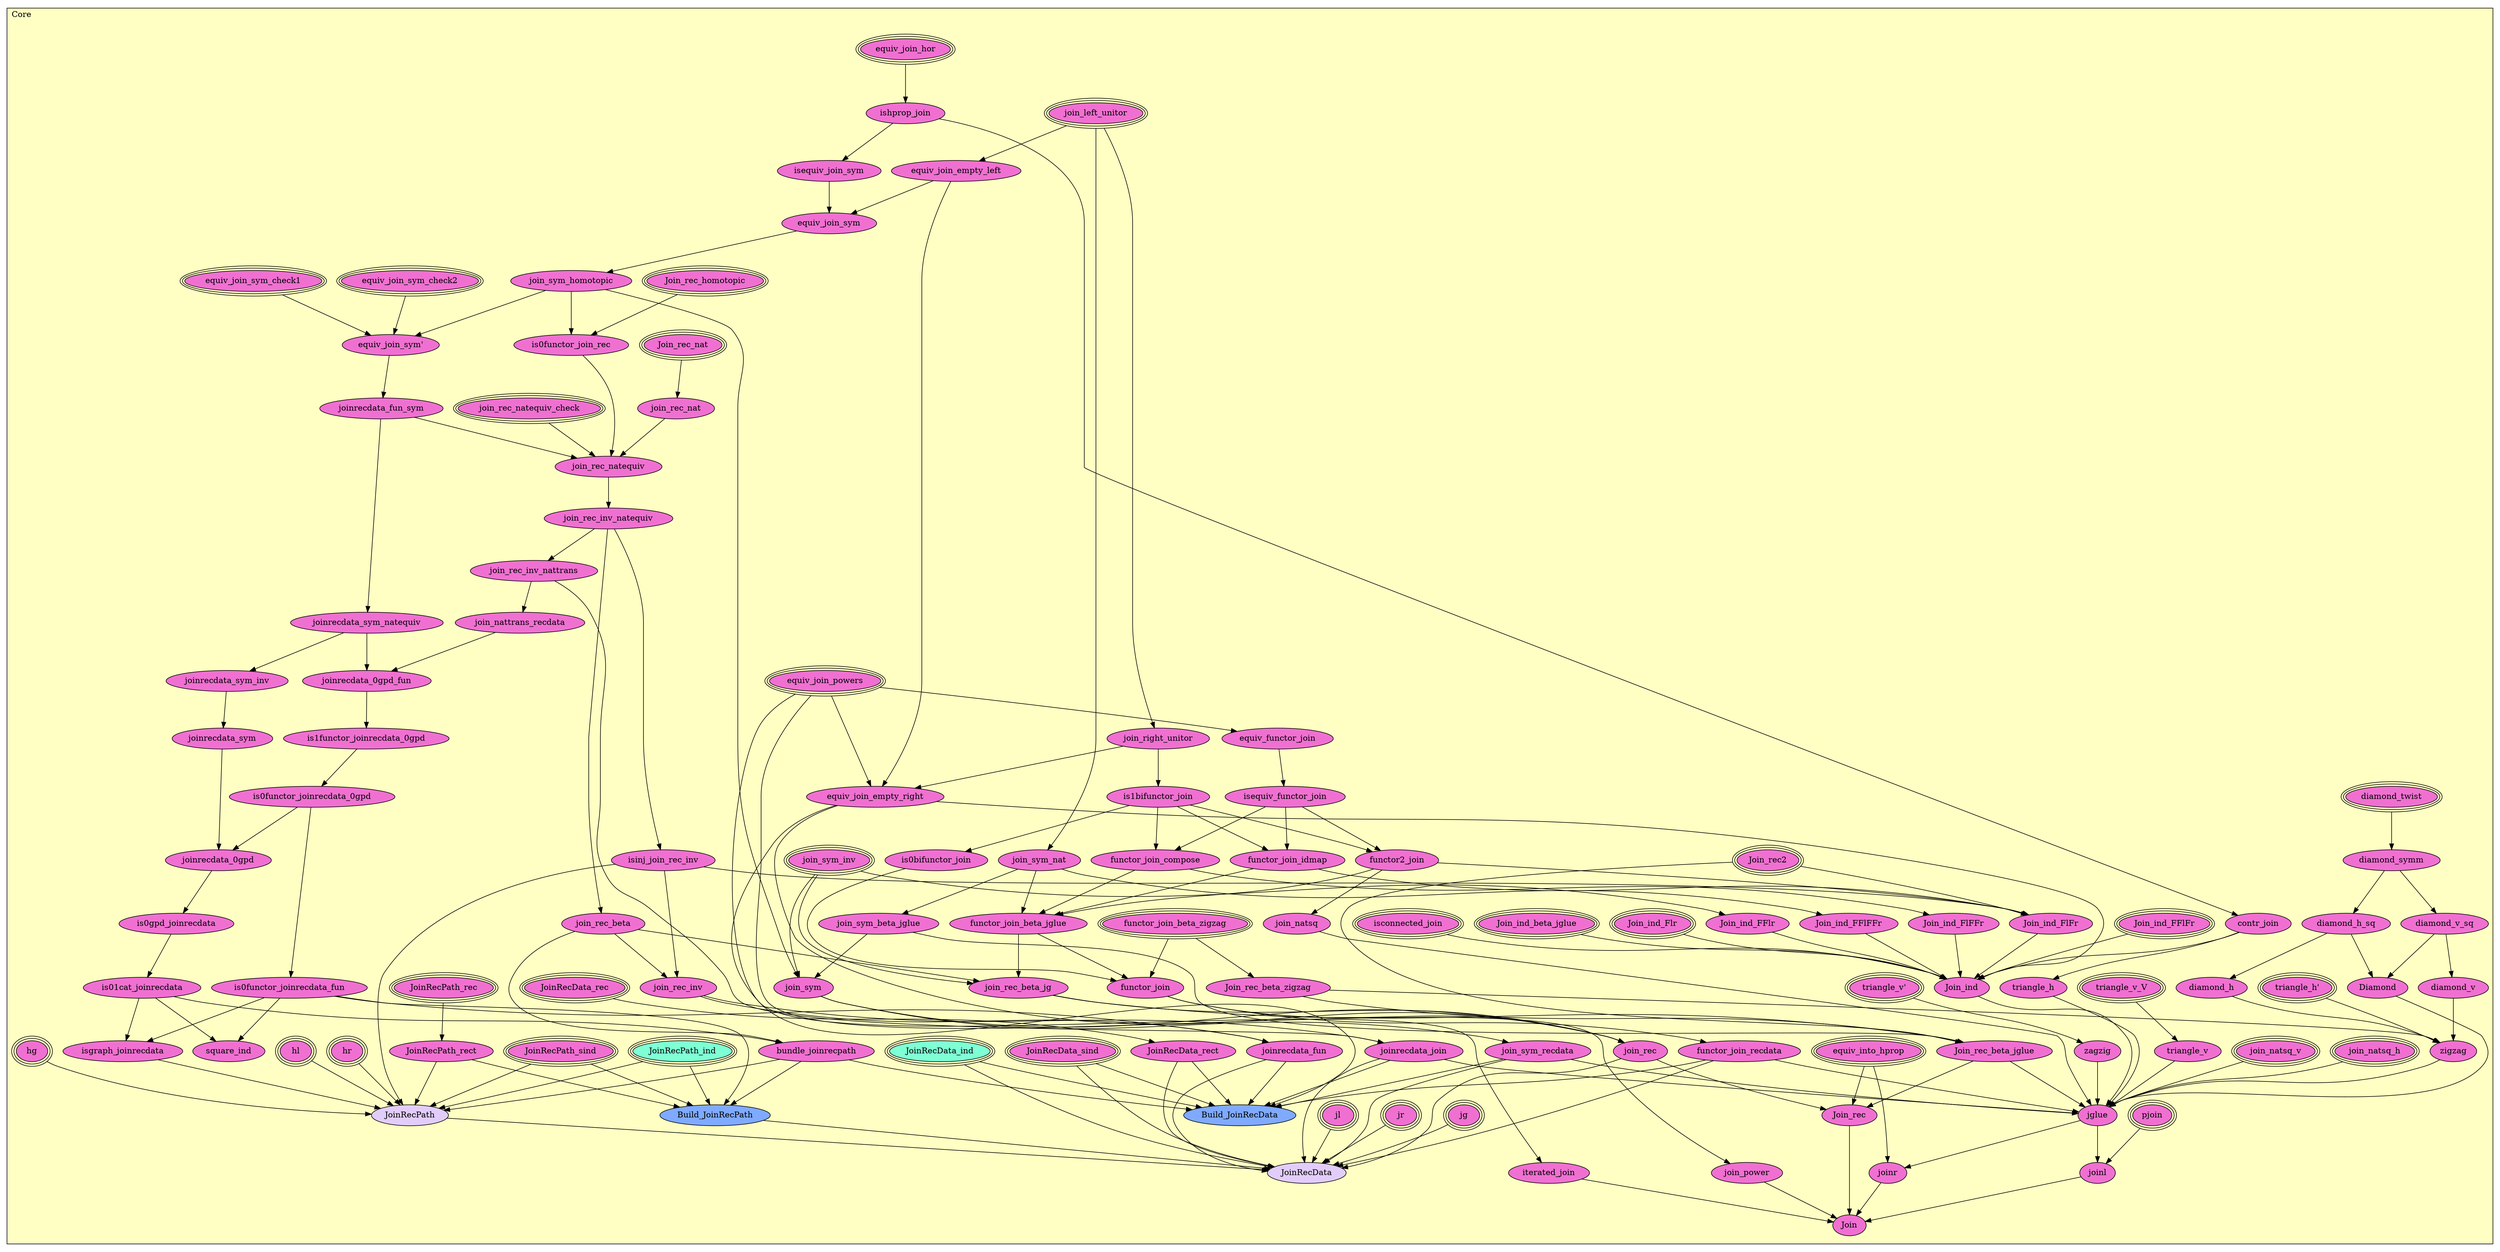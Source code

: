 digraph HoTT_Homotopy_Join_Core {
  graph [ratio=0.5]
  node [style=filled]
Core_Join_rec2 [label="Join_rec2", URL=<Core.html#Join_rec2>, peripheries=3, fillcolor="#F070D1"] ;
Core_equiv_join_powers [label="equiv_join_powers", URL=<Core.html#equiv_join_powers>, peripheries=3, fillcolor="#F070D1"] ;
Core_join_power [label="join_power", URL=<Core.html#join_power>, fillcolor="#F070D1"] ;
Core_iterated_join [label="iterated_join", URL=<Core.html#iterated_join>, fillcolor="#F070D1"] ;
Core_join_left_unitor [label="join_left_unitor", URL=<Core.html#join_left_unitor>, peripheries=3, fillcolor="#F070D1"] ;
Core_join_right_unitor [label="join_right_unitor", URL=<Core.html#join_right_unitor>, fillcolor="#F070D1"] ;
Core_equiv_join_empty_left [label="equiv_join_empty_left", URL=<Core.html#equiv_join_empty_left>, fillcolor="#F070D1"] ;
Core_equiv_join_empty_right [label="equiv_join_empty_right", URL=<Core.html#equiv_join_empty_right>, fillcolor="#F070D1"] ;
Core_isconnected_join [label="isconnected_join", URL=<Core.html#isconnected_join>, peripheries=3, fillcolor="#F070D1"] ;
Core_equiv_join_hor [label="equiv_join_hor", URL=<Core.html#equiv_join_hor>, peripheries=3, fillcolor="#F070D1"] ;
Core_equiv_into_hprop [label="equiv_into_hprop", URL=<Core.html#equiv_into_hprop>, peripheries=3, fillcolor="#F070D1"] ;
Core_ishprop_join [label="ishprop_join", URL=<Core.html#ishprop_join>, fillcolor="#F070D1"] ;
Core_contr_join [label="contr_join", URL=<Core.html#contr_join>, fillcolor="#F070D1"] ;
Core_join_sym_nat [label="join_sym_nat", URL=<Core.html#join_sym_nat>, fillcolor="#F070D1"] ;
Core_join_sym_inv [label="join_sym_inv", URL=<Core.html#join_sym_inv>, peripheries=3, fillcolor="#F070D1"] ;
Core_isequiv_join_sym [label="isequiv_join_sym", URL=<Core.html#isequiv_join_sym>, fillcolor="#F070D1"] ;
Core_equiv_join_sym [label="equiv_join_sym", URL=<Core.html#equiv_join_sym>, fillcolor="#F070D1"] ;
Core_join_sym_homotopic [label="join_sym_homotopic", URL=<Core.html#join_sym_homotopic>, fillcolor="#F070D1"] ;
Core_join_sym_beta_jglue [label="join_sym_beta_jglue", URL=<Core.html#join_sym_beta_jglue>, fillcolor="#F070D1"] ;
Core_join_sym [label="join_sym", URL=<Core.html#join_sym>, fillcolor="#F070D1"] ;
Core_join_sym_recdata [label="join_sym_recdata", URL=<Core.html#join_sym_recdata>, fillcolor="#F070D1"] ;
Core_equiv_join_sym_check2 [label="equiv_join_sym_check2", URL=<Core.html#equiv_join_sym_check2>, peripheries=3, fillcolor="#F070D1"] ;
Core_equiv_join_sym_check1 [label="equiv_join_sym_check1", URL=<Core.html#equiv_join_sym_check1>, peripheries=3, fillcolor="#F070D1"] ;
Core_equiv_join_sym_ [label="equiv_join_sym'", URL=<Core.html#equiv_join_sym'>, fillcolor="#F070D1"] ;
Core_joinrecdata_fun_sym [label="joinrecdata_fun_sym", URL=<Core.html#joinrecdata_fun_sym>, fillcolor="#F070D1"] ;
Core_joinrecdata_sym_natequiv [label="joinrecdata_sym_natequiv", URL=<Core.html#joinrecdata_sym_natequiv>, fillcolor="#F070D1"] ;
Core_joinrecdata_sym_inv [label="joinrecdata_sym_inv", URL=<Core.html#joinrecdata_sym_inv>, fillcolor="#F070D1"] ;
Core_joinrecdata_sym [label="joinrecdata_sym", URL=<Core.html#joinrecdata_sym>, fillcolor="#F070D1"] ;
Core_is1bifunctor_join [label="is1bifunctor_join", URL=<Core.html#is1bifunctor_join>, fillcolor="#F070D1"] ;
Core_is0bifunctor_join [label="is0bifunctor_join", URL=<Core.html#is0bifunctor_join>, fillcolor="#F070D1"] ;
Core_equiv_functor_join [label="equiv_functor_join", URL=<Core.html#equiv_functor_join>, fillcolor="#F070D1"] ;
Core_isequiv_functor_join [label="isequiv_functor_join", URL=<Core.html#isequiv_functor_join>, fillcolor="#F070D1"] ;
Core_functor2_join [label="functor2_join", URL=<Core.html#functor2_join>, fillcolor="#F070D1"] ;
Core_functor_join_idmap [label="functor_join_idmap", URL=<Core.html#functor_join_idmap>, fillcolor="#F070D1"] ;
Core_functor_join_compose [label="functor_join_compose", URL=<Core.html#functor_join_compose>, fillcolor="#F070D1"] ;
Core_functor_join_beta_zigzag [label="functor_join_beta_zigzag", URL=<Core.html#functor_join_beta_zigzag>, peripheries=3, fillcolor="#F070D1"] ;
Core_functor_join_beta_jglue [label="functor_join_beta_jglue", URL=<Core.html#functor_join_beta_jglue>, fillcolor="#F070D1"] ;
Core_functor_join [label="functor_join", URL=<Core.html#functor_join>, fillcolor="#F070D1"] ;
Core_functor_join_recdata [label="functor_join_recdata", URL=<Core.html#functor_join_recdata>, fillcolor="#F070D1"] ;
Core_diamond_twist [label="diamond_twist", URL=<Core.html#diamond_twist>, peripheries=3, fillcolor="#F070D1"] ;
Core_diamond_symm [label="diamond_symm", URL=<Core.html#diamond_symm>, fillcolor="#F070D1"] ;
Core_diamond_v_sq [label="diamond_v_sq", URL=<Core.html#diamond_v_sq>, fillcolor="#F070D1"] ;
Core_diamond_v [label="diamond_v", URL=<Core.html#diamond_v>, fillcolor="#F070D1"] ;
Core_diamond_h_sq [label="diamond_h_sq", URL=<Core.html#diamond_h_sq>, fillcolor="#F070D1"] ;
Core_diamond_h [label="diamond_h", URL=<Core.html#diamond_h>, fillcolor="#F070D1"] ;
Core_Diamond [label="Diamond", URL=<Core.html#Diamond>, fillcolor="#F070D1"] ;
Core_triangle_v_V [label="triangle_v_V", URL=<Core.html#triangle_v_V>, peripheries=3, fillcolor="#F070D1"] ;
Core_triangle_v_ [label="triangle_v'", URL=<Core.html#triangle_v'>, peripheries=3, fillcolor="#F070D1"] ;
Core_triangle_v [label="triangle_v", URL=<Core.html#triangle_v>, fillcolor="#F070D1"] ;
Core_triangle_h_ [label="triangle_h'", URL=<Core.html#triangle_h'>, peripheries=3, fillcolor="#F070D1"] ;
Core_triangle_h [label="triangle_h", URL=<Core.html#triangle_h>, fillcolor="#F070D1"] ;
Core_join_natsq_h [label="join_natsq_h", URL=<Core.html#join_natsq_h>, peripheries=3, fillcolor="#F070D1"] ;
Core_join_natsq_v [label="join_natsq_v", URL=<Core.html#join_natsq_v>, peripheries=3, fillcolor="#F070D1"] ;
Core_join_natsq [label="join_natsq", URL=<Core.html#join_natsq>, fillcolor="#F070D1"] ;
Core_Join_rec_nat [label="Join_rec_nat", URL=<Core.html#Join_rec_nat>, peripheries=3, fillcolor="#F070D1"] ;
Core_Join_rec_homotopic [label="Join_rec_homotopic", URL=<Core.html#Join_rec_homotopic>, peripheries=3, fillcolor="#F070D1"] ;
Core_join_rec_nat [label="join_rec_nat", URL=<Core.html#join_rec_nat>, fillcolor="#F070D1"] ;
Core_is0functor_join_rec [label="is0functor_join_rec", URL=<Core.html#is0functor_join_rec>, fillcolor="#F070D1"] ;
Core_join_rec_natequiv_check [label="join_rec_natequiv_check", URL=<Core.html#join_rec_natequiv_check>, peripheries=3, fillcolor="#F070D1"] ;
Core_join_rec_natequiv [label="join_rec_natequiv", URL=<Core.html#join_rec_natequiv>, fillcolor="#F070D1"] ;
Core_join_rec_inv_natequiv [label="join_rec_inv_natequiv", URL=<Core.html#join_rec_inv_natequiv>, fillcolor="#F070D1"] ;
Core_join_rec_inv_nattrans [label="join_rec_inv_nattrans", URL=<Core.html#join_rec_inv_nattrans>, fillcolor="#F070D1"] ;
Core_join_nattrans_recdata [label="join_nattrans_recdata", URL=<Core.html#join_nattrans_recdata>, fillcolor="#F070D1"] ;
Core_joinrecdata_0gpd_fun [label="joinrecdata_0gpd_fun", URL=<Core.html#joinrecdata_0gpd_fun>, fillcolor="#F070D1"] ;
Core_is1functor_joinrecdata_0gpd [label="is1functor_joinrecdata_0gpd", URL=<Core.html#is1functor_joinrecdata_0gpd>, fillcolor="#F070D1"] ;
Core_is0functor_joinrecdata_0gpd [label="is0functor_joinrecdata_0gpd", URL=<Core.html#is0functor_joinrecdata_0gpd>, fillcolor="#F070D1"] ;
Core_is0functor_joinrecdata_fun [label="is0functor_joinrecdata_fun", URL=<Core.html#is0functor_joinrecdata_fun>, fillcolor="#F070D1"] ;
Core_joinrecdata_0gpd [label="joinrecdata_0gpd", URL=<Core.html#joinrecdata_0gpd>, fillcolor="#F070D1"] ;
Core_is0gpd_joinrecdata [label="is0gpd_joinrecdata", URL=<Core.html#is0gpd_joinrecdata>, fillcolor="#F070D1"] ;
Core_is01cat_joinrecdata [label="is01cat_joinrecdata", URL=<Core.html#is01cat_joinrecdata>, fillcolor="#F070D1"] ;
Core_isgraph_joinrecdata [label="isgraph_joinrecdata", URL=<Core.html#isgraph_joinrecdata>, fillcolor="#F070D1"] ;
Core_square_ind [label="square_ind", URL=<Core.html#square_ind>, fillcolor="#F070D1"] ;
Core_isinj_join_rec_inv [label="isinj_join_rec_inv", URL=<Core.html#isinj_join_rec_inv>, fillcolor="#F070D1"] ;
Core_join_rec_beta [label="join_rec_beta", URL=<Core.html#join_rec_beta>, fillcolor="#F070D1"] ;
Core_bundle_joinrecpath [label="bundle_joinrecpath", URL=<Core.html#bundle_joinrecpath>, fillcolor="#F070D1"] ;
Core_hg [label="hg", URL=<Core.html#hg>, peripheries=3, fillcolor="#F070D1"] ;
Core_hr [label="hr", URL=<Core.html#hr>, peripheries=3, fillcolor="#F070D1"] ;
Core_hl [label="hl", URL=<Core.html#hl>, peripheries=3, fillcolor="#F070D1"] ;
Core_JoinRecPath_sind [label="JoinRecPath_sind", URL=<Core.html#JoinRecPath_sind>, peripheries=3, fillcolor="#F070D1"] ;
Core_JoinRecPath_rec [label="JoinRecPath_rec", URL=<Core.html#JoinRecPath_rec>, peripheries=3, fillcolor="#F070D1"] ;
Core_JoinRecPath_ind [label="JoinRecPath_ind", URL=<Core.html#JoinRecPath_ind>, peripheries=3, fillcolor="#7FFFD4"] ;
Core_JoinRecPath_rect [label="JoinRecPath_rect", URL=<Core.html#JoinRecPath_rect>, fillcolor="#F070D1"] ;
Core_Build_JoinRecPath [label="Build_JoinRecPath", URL=<Core.html#Build_JoinRecPath>, fillcolor="#7FAAFF"] ;
Core_JoinRecPath [label="JoinRecPath", URL=<Core.html#JoinRecPath>, fillcolor="#E2CDFA"] ;
Core_join_rec_inv [label="join_rec_inv", URL=<Core.html#join_rec_inv>, fillcolor="#F070D1"] ;
Core_joinrecdata_join [label="joinrecdata_join", URL=<Core.html#joinrecdata_join>, fillcolor="#F070D1"] ;
Core_joinrecdata_fun [label="joinrecdata_fun", URL=<Core.html#joinrecdata_fun>, fillcolor="#F070D1"] ;
Core_join_rec_beta_jg [label="join_rec_beta_jg", URL=<Core.html#join_rec_beta_jg>, fillcolor="#F070D1"] ;
Core_join_rec [label="join_rec", URL=<Core.html#join_rec>, fillcolor="#F070D1"] ;
Core_jg [label="jg", URL=<Core.html#jg>, peripheries=3, fillcolor="#F070D1"] ;
Core_jr [label="jr", URL=<Core.html#jr>, peripheries=3, fillcolor="#F070D1"] ;
Core_jl [label="jl", URL=<Core.html#jl>, peripheries=3, fillcolor="#F070D1"] ;
Core_JoinRecData_sind [label="JoinRecData_sind", URL=<Core.html#JoinRecData_sind>, peripheries=3, fillcolor="#F070D1"] ;
Core_JoinRecData_rec [label="JoinRecData_rec", URL=<Core.html#JoinRecData_rec>, peripheries=3, fillcolor="#F070D1"] ;
Core_JoinRecData_ind [label="JoinRecData_ind", URL=<Core.html#JoinRecData_ind>, peripheries=3, fillcolor="#7FFFD4"] ;
Core_JoinRecData_rect [label="JoinRecData_rect", URL=<Core.html#JoinRecData_rect>, fillcolor="#F070D1"] ;
Core_Build_JoinRecData [label="Build_JoinRecData", URL=<Core.html#Build_JoinRecData>, fillcolor="#7FAAFF"] ;
Core_JoinRecData [label="JoinRecData", URL=<Core.html#JoinRecData>, fillcolor="#E2CDFA"] ;
Core_Join_rec_beta_zigzag [label="Join_rec_beta_zigzag", URL=<Core.html#Join_rec_beta_zigzag>, fillcolor="#F070D1"] ;
Core_zagzig [label="zagzig", URL=<Core.html#zagzig>, fillcolor="#F070D1"] ;
Core_zigzag [label="zigzag", URL=<Core.html#zigzag>, fillcolor="#F070D1"] ;
Core_pjoin [label="pjoin", URL=<Core.html#pjoin>, peripheries=3, fillcolor="#F070D1"] ;
Core_Join_rec_beta_jglue [label="Join_rec_beta_jglue", URL=<Core.html#Join_rec_beta_jglue>, fillcolor="#F070D1"] ;
Core_Join_rec [label="Join_rec", URL=<Core.html#Join_rec>, fillcolor="#F070D1"] ;
Core_Join_ind_FFlFFr [label="Join_ind_FFlFFr", URL=<Core.html#Join_ind_FFlFFr>, fillcolor="#F070D1"] ;
Core_Join_ind_FlFFr [label="Join_ind_FlFFr", URL=<Core.html#Join_ind_FlFFr>, fillcolor="#F070D1"] ;
Core_Join_ind_FFlFr [label="Join_ind_FFlFr", URL=<Core.html#Join_ind_FFlFr>, peripheries=3, fillcolor="#F070D1"] ;
Core_Join_ind_FFlr [label="Join_ind_FFlr", URL=<Core.html#Join_ind_FFlr>, fillcolor="#F070D1"] ;
Core_Join_ind_Flr [label="Join_ind_Flr", URL=<Core.html#Join_ind_Flr>, peripheries=3, fillcolor="#F070D1"] ;
Core_Join_ind_FlFr [label="Join_ind_FlFr", URL=<Core.html#Join_ind_FlFr>, fillcolor="#F070D1"] ;
Core_Join_ind_beta_jglue [label="Join_ind_beta_jglue", URL=<Core.html#Join_ind_beta_jglue>, peripheries=3, fillcolor="#F070D1"] ;
Core_Join_ind [label="Join_ind", URL=<Core.html#Join_ind>, fillcolor="#F070D1"] ;
Core_jglue [label="jglue", URL=<Core.html#jglue>, fillcolor="#F070D1"] ;
Core_joinr [label="joinr", URL=<Core.html#joinr>, fillcolor="#F070D1"] ;
Core_joinl [label="joinl", URL=<Core.html#joinl>, fillcolor="#F070D1"] ;
Core_Join [label="Join", URL=<Core.html#Join>, fillcolor="#F070D1"] ;
  Core_Join_rec2 -> Core_Join_rec_beta_jglue [] ;
  Core_Join_rec2 -> Core_Join_ind_FlFr [] ;
  Core_equiv_join_powers -> Core_join_power [] ;
  Core_equiv_join_powers -> Core_iterated_join [] ;
  Core_equiv_join_powers -> Core_equiv_join_empty_right [] ;
  Core_equiv_join_powers -> Core_equiv_functor_join [] ;
  Core_join_power -> Core_Join [] ;
  Core_iterated_join -> Core_Join [] ;
  Core_join_left_unitor -> Core_join_right_unitor [] ;
  Core_join_left_unitor -> Core_equiv_join_empty_left [] ;
  Core_join_left_unitor -> Core_join_sym_nat [] ;
  Core_join_right_unitor -> Core_equiv_join_empty_right [] ;
  Core_join_right_unitor -> Core_is1bifunctor_join [] ;
  Core_equiv_join_empty_left -> Core_equiv_join_empty_right [] ;
  Core_equiv_join_empty_left -> Core_equiv_join_sym [] ;
  Core_equiv_join_empty_right -> Core_join_rec [] ;
  Core_equiv_join_empty_right -> Core_Build_JoinRecData [] ;
  Core_equiv_join_empty_right -> Core_Join_ind [] ;
  Core_isconnected_join -> Core_Join_ind [] ;
  Core_equiv_join_hor -> Core_ishprop_join [] ;
  Core_equiv_into_hprop -> Core_Join_rec [] ;
  Core_equiv_into_hprop -> Core_joinr [] ;
  Core_ishprop_join -> Core_contr_join [] ;
  Core_ishprop_join -> Core_isequiv_join_sym [] ;
  Core_contr_join -> Core_triangle_h [] ;
  Core_contr_join -> Core_Join_ind [] ;
  Core_join_sym_nat -> Core_join_sym_beta_jglue [] ;
  Core_join_sym_nat -> Core_functor_join_beta_jglue [] ;
  Core_join_sym_nat -> Core_Join_ind_FFlFFr [] ;
  Core_join_sym_inv -> Core_join_sym [] ;
  Core_join_sym_inv -> Core_join_rec_beta_jg [] ;
  Core_join_sym_inv -> Core_Join_ind_FFlr [] ;
  Core_isequiv_join_sym -> Core_equiv_join_sym [] ;
  Core_equiv_join_sym -> Core_join_sym_homotopic [] ;
  Core_join_sym_homotopic -> Core_join_sym [] ;
  Core_join_sym_homotopic -> Core_equiv_join_sym_ [] ;
  Core_join_sym_homotopic -> Core_is0functor_join_rec [] ;
  Core_join_sym_beta_jglue -> Core_join_sym [] ;
  Core_join_sym_beta_jglue -> Core_Join_rec_beta_jglue [] ;
  Core_join_sym -> Core_join_sym_recdata [] ;
  Core_join_sym -> Core_join_rec [] ;
  Core_join_sym_recdata -> Core_Build_JoinRecData [] ;
  Core_join_sym_recdata -> Core_JoinRecData [] ;
  Core_join_sym_recdata -> Core_jglue [] ;
  Core_equiv_join_sym_check2 -> Core_equiv_join_sym_ [] ;
  Core_equiv_join_sym_check1 -> Core_equiv_join_sym_ [] ;
  Core_equiv_join_sym_ -> Core_joinrecdata_fun_sym [] ;
  Core_joinrecdata_fun_sym -> Core_joinrecdata_sym_natequiv [] ;
  Core_joinrecdata_fun_sym -> Core_join_rec_natequiv [] ;
  Core_joinrecdata_sym_natequiv -> Core_joinrecdata_sym_inv [] ;
  Core_joinrecdata_sym_natequiv -> Core_joinrecdata_0gpd_fun [] ;
  Core_joinrecdata_sym_inv -> Core_joinrecdata_sym [] ;
  Core_joinrecdata_sym -> Core_joinrecdata_0gpd [] ;
  Core_is1bifunctor_join -> Core_is0bifunctor_join [] ;
  Core_is1bifunctor_join -> Core_functor2_join [] ;
  Core_is1bifunctor_join -> Core_functor_join_idmap [] ;
  Core_is1bifunctor_join -> Core_functor_join_compose [] ;
  Core_is0bifunctor_join -> Core_functor_join [] ;
  Core_equiv_functor_join -> Core_isequiv_functor_join [] ;
  Core_isequiv_functor_join -> Core_functor2_join [] ;
  Core_isequiv_functor_join -> Core_functor_join_idmap [] ;
  Core_isequiv_functor_join -> Core_functor_join_compose [] ;
  Core_functor2_join -> Core_functor_join_beta_jglue [] ;
  Core_functor2_join -> Core_join_natsq [] ;
  Core_functor2_join -> Core_Join_ind_FlFr [] ;
  Core_functor_join_idmap -> Core_functor_join_beta_jglue [] ;
  Core_functor_join_idmap -> Core_Join_ind_FlFr [] ;
  Core_functor_join_compose -> Core_functor_join_beta_jglue [] ;
  Core_functor_join_compose -> Core_Join_ind_FlFFr [] ;
  Core_functor_join_beta_zigzag -> Core_functor_join [] ;
  Core_functor_join_beta_zigzag -> Core_Join_rec_beta_zigzag [] ;
  Core_functor_join_beta_jglue -> Core_functor_join [] ;
  Core_functor_join_beta_jglue -> Core_join_rec_beta_jg [] ;
  Core_functor_join -> Core_functor_join_recdata [] ;
  Core_functor_join -> Core_join_rec [] ;
  Core_functor_join_recdata -> Core_Build_JoinRecData [] ;
  Core_functor_join_recdata -> Core_JoinRecData [] ;
  Core_functor_join_recdata -> Core_jglue [] ;
  Core_diamond_twist -> Core_diamond_symm [] ;
  Core_diamond_symm -> Core_diamond_v_sq [] ;
  Core_diamond_symm -> Core_diamond_h_sq [] ;
  Core_diamond_v_sq -> Core_diamond_v [] ;
  Core_diamond_v_sq -> Core_Diamond [] ;
  Core_diamond_v -> Core_zigzag [] ;
  Core_diamond_h_sq -> Core_diamond_h [] ;
  Core_diamond_h_sq -> Core_Diamond [] ;
  Core_diamond_h -> Core_zigzag [] ;
  Core_Diamond -> Core_jglue [] ;
  Core_triangle_v_V -> Core_triangle_v [] ;
  Core_triangle_v_ -> Core_zagzig [] ;
  Core_triangle_v -> Core_jglue [] ;
  Core_triangle_h_ -> Core_zigzag [] ;
  Core_triangle_h -> Core_jglue [] ;
  Core_join_natsq_h -> Core_jglue [] ;
  Core_join_natsq_v -> Core_jglue [] ;
  Core_join_natsq -> Core_jglue [] ;
  Core_Join_rec_nat -> Core_join_rec_nat [] ;
  Core_Join_rec_homotopic -> Core_is0functor_join_rec [] ;
  Core_join_rec_nat -> Core_join_rec_natequiv [] ;
  Core_is0functor_join_rec -> Core_join_rec_natequiv [] ;
  Core_join_rec_natequiv_check -> Core_join_rec_natequiv [] ;
  Core_join_rec_natequiv -> Core_join_rec_inv_natequiv [] ;
  Core_join_rec_inv_natequiv -> Core_join_rec_inv_nattrans [] ;
  Core_join_rec_inv_natequiv -> Core_isinj_join_rec_inv [] ;
  Core_join_rec_inv_natequiv -> Core_join_rec_beta [] ;
  Core_join_rec_inv_nattrans -> Core_join_nattrans_recdata [] ;
  Core_join_rec_inv_nattrans -> Core_joinrecdata_join [] ;
  Core_join_nattrans_recdata -> Core_joinrecdata_0gpd_fun [] ;
  Core_joinrecdata_0gpd_fun -> Core_is1functor_joinrecdata_0gpd [] ;
  Core_is1functor_joinrecdata_0gpd -> Core_is0functor_joinrecdata_0gpd [] ;
  Core_is0functor_joinrecdata_0gpd -> Core_is0functor_joinrecdata_fun [] ;
  Core_is0functor_joinrecdata_0gpd -> Core_joinrecdata_0gpd [] ;
  Core_is0functor_joinrecdata_fun -> Core_isgraph_joinrecdata [] ;
  Core_is0functor_joinrecdata_fun -> Core_square_ind [] ;
  Core_is0functor_joinrecdata_fun -> Core_Build_JoinRecPath [] ;
  Core_is0functor_joinrecdata_fun -> Core_joinrecdata_fun [] ;
  Core_joinrecdata_0gpd -> Core_is0gpd_joinrecdata [] ;
  Core_is0gpd_joinrecdata -> Core_is01cat_joinrecdata [] ;
  Core_is01cat_joinrecdata -> Core_isgraph_joinrecdata [] ;
  Core_is01cat_joinrecdata -> Core_square_ind [] ;
  Core_is01cat_joinrecdata -> Core_bundle_joinrecpath [] ;
  Core_isgraph_joinrecdata -> Core_JoinRecPath [] ;
  Core_isinj_join_rec_inv -> Core_JoinRecPath [] ;
  Core_isinj_join_rec_inv -> Core_join_rec_inv [] ;
  Core_isinj_join_rec_inv -> Core_Join_ind_FlFr [] ;
  Core_join_rec_beta -> Core_bundle_joinrecpath [] ;
  Core_join_rec_beta -> Core_join_rec_inv [] ;
  Core_join_rec_beta -> Core_join_rec_beta_jg [] ;
  Core_bundle_joinrecpath -> Core_Build_JoinRecPath [] ;
  Core_bundle_joinrecpath -> Core_JoinRecPath [] ;
  Core_bundle_joinrecpath -> Core_Build_JoinRecData [] ;
  Core_hg -> Core_JoinRecPath [] ;
  Core_hr -> Core_JoinRecPath [] ;
  Core_hl -> Core_JoinRecPath [] ;
  Core_JoinRecPath_sind -> Core_Build_JoinRecPath [] ;
  Core_JoinRecPath_sind -> Core_JoinRecPath [] ;
  Core_JoinRecPath_rec -> Core_JoinRecPath_rect [] ;
  Core_JoinRecPath_ind -> Core_Build_JoinRecPath [] ;
  Core_JoinRecPath_ind -> Core_JoinRecPath [] ;
  Core_JoinRecPath_rect -> Core_Build_JoinRecPath [] ;
  Core_JoinRecPath_rect -> Core_JoinRecPath [] ;
  Core_Build_JoinRecPath -> Core_JoinRecData [] ;
  Core_JoinRecPath -> Core_JoinRecData [] ;
  Core_join_rec_inv -> Core_joinrecdata_join [] ;
  Core_join_rec_inv -> Core_joinrecdata_fun [] ;
  Core_joinrecdata_join -> Core_Build_JoinRecData [] ;
  Core_joinrecdata_join -> Core_JoinRecData [] ;
  Core_joinrecdata_join -> Core_jglue [] ;
  Core_joinrecdata_fun -> Core_Build_JoinRecData [] ;
  Core_joinrecdata_fun -> Core_JoinRecData [] ;
  Core_join_rec_beta_jg -> Core_join_rec [] ;
  Core_join_rec_beta_jg -> Core_Join_rec_beta_jglue [] ;
  Core_join_rec -> Core_JoinRecData [] ;
  Core_join_rec -> Core_Join_rec [] ;
  Core_jg -> Core_JoinRecData [] ;
  Core_jr -> Core_JoinRecData [] ;
  Core_jl -> Core_JoinRecData [] ;
  Core_JoinRecData_sind -> Core_Build_JoinRecData [] ;
  Core_JoinRecData_sind -> Core_JoinRecData [] ;
  Core_JoinRecData_rec -> Core_JoinRecData_rect [] ;
  Core_JoinRecData_ind -> Core_Build_JoinRecData [] ;
  Core_JoinRecData_ind -> Core_JoinRecData [] ;
  Core_JoinRecData_rect -> Core_Build_JoinRecData [] ;
  Core_JoinRecData_rect -> Core_JoinRecData [] ;
  Core_Join_rec_beta_zigzag -> Core_zigzag [] ;
  Core_Join_rec_beta_zigzag -> Core_Join_rec_beta_jglue [] ;
  Core_zagzig -> Core_jglue [] ;
  Core_zigzag -> Core_jglue [] ;
  Core_pjoin -> Core_joinl [] ;
  Core_Join_rec_beta_jglue -> Core_Join_rec [] ;
  Core_Join_rec_beta_jglue -> Core_jglue [] ;
  Core_Join_rec -> Core_Join [] ;
  Core_Join_ind_FFlFFr -> Core_Join_ind [] ;
  Core_Join_ind_FlFFr -> Core_Join_ind [] ;
  Core_Join_ind_FFlFr -> Core_Join_ind [] ;
  Core_Join_ind_FFlr -> Core_Join_ind [] ;
  Core_Join_ind_Flr -> Core_Join_ind [] ;
  Core_Join_ind_FlFr -> Core_Join_ind [] ;
  Core_Join_ind_beta_jglue -> Core_Join_ind [] ;
  Core_Join_ind -> Core_jglue [] ;
  Core_jglue -> Core_joinr [] ;
  Core_jglue -> Core_joinl [] ;
  Core_joinr -> Core_Join [] ;
  Core_joinl -> Core_Join [] ;
subgraph cluster_Core { label="Core"; fillcolor="#FFFFC3"; labeljust=l; style=filled 
Core_Join; Core_joinl; Core_joinr; Core_jglue; Core_Join_ind; Core_Join_ind_beta_jglue; Core_Join_ind_FlFr; Core_Join_ind_Flr; Core_Join_ind_FFlr; Core_Join_ind_FFlFr; Core_Join_ind_FlFFr; Core_Join_ind_FFlFFr; Core_Join_rec; Core_Join_rec_beta_jglue; Core_pjoin; Core_zigzag; Core_zagzig; Core_Join_rec_beta_zigzag; Core_JoinRecData; Core_Build_JoinRecData; Core_JoinRecData_rect; Core_JoinRecData_ind; Core_JoinRecData_rec; Core_JoinRecData_sind; Core_jl; Core_jr; Core_jg; Core_join_rec; Core_join_rec_beta_jg; Core_joinrecdata_fun; Core_joinrecdata_join; Core_join_rec_inv; Core_JoinRecPath; Core_Build_JoinRecPath; Core_JoinRecPath_rect; Core_JoinRecPath_ind; Core_JoinRecPath_rec; Core_JoinRecPath_sind; Core_hl; Core_hr; Core_hg; Core_bundle_joinrecpath; Core_join_rec_beta; Core_isinj_join_rec_inv; Core_square_ind; Core_isgraph_joinrecdata; Core_is01cat_joinrecdata; Core_is0gpd_joinrecdata; Core_joinrecdata_0gpd; Core_is0functor_joinrecdata_fun; Core_is0functor_joinrecdata_0gpd; Core_is1functor_joinrecdata_0gpd; Core_joinrecdata_0gpd_fun; Core_join_nattrans_recdata; Core_join_rec_inv_nattrans; Core_join_rec_inv_natequiv; Core_join_rec_natequiv; Core_join_rec_natequiv_check; Core_is0functor_join_rec; Core_join_rec_nat; Core_Join_rec_homotopic; Core_Join_rec_nat; Core_join_natsq; Core_join_natsq_v; Core_join_natsq_h; Core_triangle_h; Core_triangle_h_; Core_triangle_v; Core_triangle_v_; Core_triangle_v_V; Core_Diamond; Core_diamond_h; Core_diamond_h_sq; Core_diamond_v; Core_diamond_v_sq; Core_diamond_symm; Core_diamond_twist; Core_functor_join_recdata; Core_functor_join; Core_functor_join_beta_jglue; Core_functor_join_beta_zigzag; Core_functor_join_compose; Core_functor_join_idmap; Core_functor2_join; Core_isequiv_functor_join; Core_equiv_functor_join; Core_is0bifunctor_join; Core_is1bifunctor_join; Core_joinrecdata_sym; Core_joinrecdata_sym_inv; Core_joinrecdata_sym_natequiv; Core_joinrecdata_fun_sym; Core_equiv_join_sym_; Core_equiv_join_sym_check1; Core_equiv_join_sym_check2; Core_join_sym_recdata; Core_join_sym; Core_join_sym_beta_jglue; Core_join_sym_homotopic; Core_equiv_join_sym; Core_isequiv_join_sym; Core_join_sym_inv; Core_join_sym_nat; Core_contr_join; Core_ishprop_join; Core_equiv_into_hprop; Core_equiv_join_hor; Core_isconnected_join; Core_equiv_join_empty_right; Core_equiv_join_empty_left; Core_join_right_unitor; Core_join_left_unitor; Core_iterated_join; Core_join_power; Core_equiv_join_powers; Core_Join_rec2; };
} /* END */
